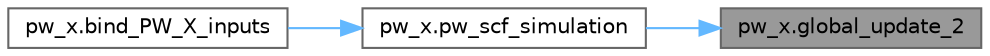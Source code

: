digraph "pw_x.global_update_2"
{
 // LATEX_PDF_SIZE
  bgcolor="transparent";
  edge [fontname=Helvetica,fontsize=10,labelfontname=Helvetica,labelfontsize=10];
  node [fontname=Helvetica,fontsize=10,shape=box,height=0.2,width=0.4];
  rankdir="RL";
  Node1 [label="pw_x.global_update_2",height=0.2,width=0.4,color="gray40", fillcolor="grey60", style="filled", fontcolor="black",tooltip="('STARTED PW SCF SIMULATION')"];
  Node1 -> Node2 [dir="back",color="steelblue1",style="solid"];
  Node2 [label="pw_x.pw_scf_simulation",height=0.2,width=0.4,color="grey40", fillcolor="white", style="filled",URL="$d8/dbc/namespacepw__x.html#a492463a253d7dfb8a6ad1366eac7dd0f",tooltip=" "];
  Node2 -> Node3 [dir="back",color="steelblue1",style="solid"];
  Node3 [label="pw_x.bind_PW_X_inputs",height=0.2,width=0.4,color="grey40", fillcolor="white", style="filled",URL="$d8/dbc/namespacepw__x.html#a16099c23ec3eb8d319a775c3f936dc2e",tooltip=" "];
}
